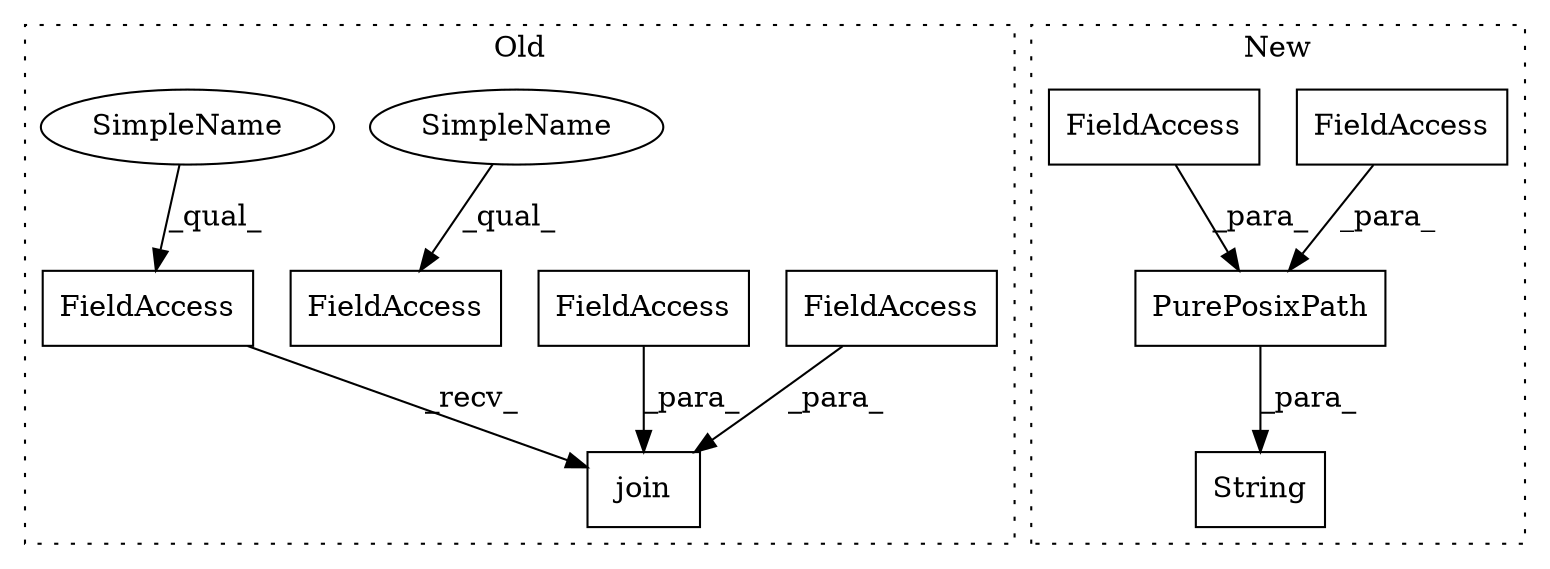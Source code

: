 digraph G {
subgraph cluster0 {
1 [label="join" a="32" s="22837,22913" l="5,1" shape="box"];
3 [label="FieldAccess" a="22" s="22885" l="28" shape="box"];
4 [label="FieldAccess" a="22" s="22829" l="7" shape="box"];
7 [label="FieldAccess" a="22" s="22863" l="21" shape="box"];
9 [label="FieldAccess" a="22" s="23149" l="7" shape="box"];
10 [label="SimpleName" a="42" s="23149" l="2" shape="ellipse"];
11 [label="SimpleName" a="42" s="22829" l="2" shape="ellipse"];
label = "Old";
style="dotted";
}
subgraph cluster1 {
2 [label="PurePosixPath" a="32" s="23785,23885" l="14,1" shape="box"];
5 [label="FieldAccess" a="22" s="23842" l="43" shape="box"];
6 [label="FieldAccess" a="22" s="23820" l="21" shape="box"];
8 [label="String" a="32" s="23770,23886" l="7,1" shape="box"];
label = "New";
style="dotted";
}
2 -> 8 [label="_para_"];
3 -> 1 [label="_para_"];
4 -> 1 [label="_recv_"];
5 -> 2 [label="_para_"];
6 -> 2 [label="_para_"];
7 -> 1 [label="_para_"];
10 -> 9 [label="_qual_"];
11 -> 4 [label="_qual_"];
}